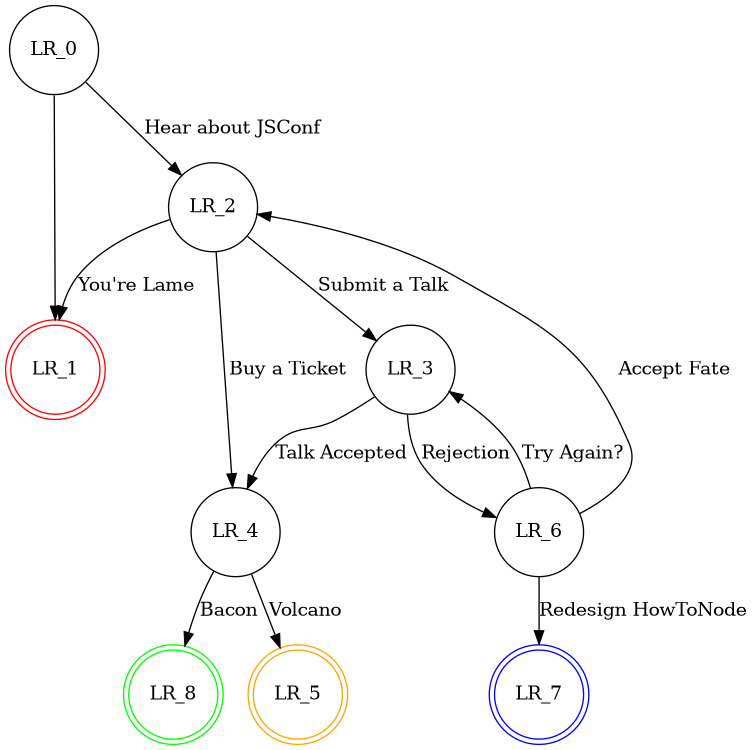 digraph finite_state_machine {
	size="8,5"
	node [shape = doublecircle]; 
	LR_1[color=red]
	LR_7[color=blue]
	LR_8[color=green]
	LR_5[color=orange]
	node [shape = circle];
	LR_0 -> LR_2 [ label = "Hear about JSConf" ];
	LR_0 -> LR_1;
	LR_2 -> LR_1 [ label = "You're Lame" ];
	LR_2 -> LR_3 [ label = "Submit a Talk" ];
	LR_2 -> LR_4 [ label = "Buy a Ticket" ];
	LR_3 -> LR_4 [ label = "Talk Accepted" ];
	LR_3 -> LR_6 [ label = "Rejection" ];
	LR_4 -> LR_5 [ label = "Volcano" ];
	LR_4 -> LR_8 [ label = "Bacon" ];
	LR_6 -> LR_3 [ label = "Try Again?" ];
	LR_6 -> LR_2 [ label = "Accept Fate" ];
	LR_6 -> LR_7 [ label = "Redesign HowToNode" ];
}